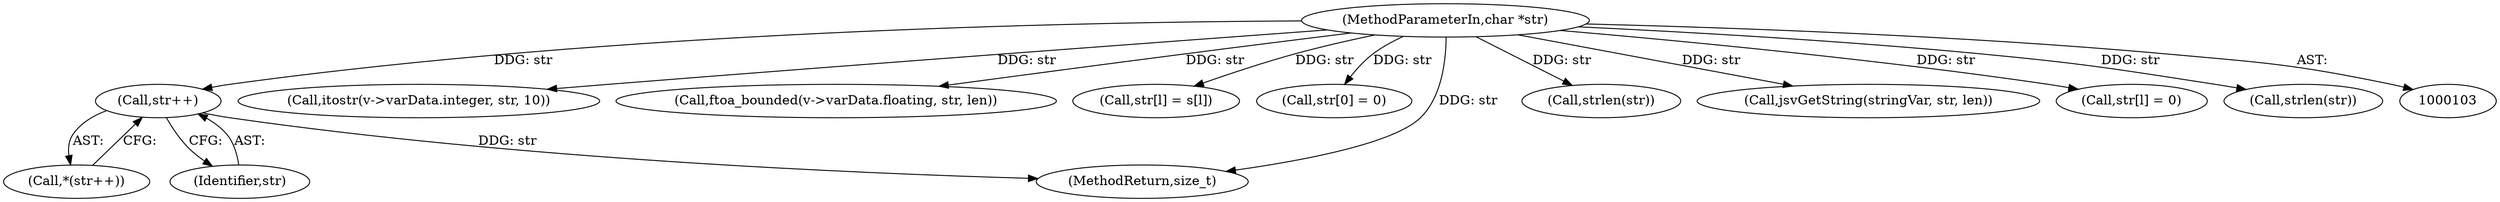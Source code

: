 digraph "0_Espruino_ce1924193862d58cb43d3d4d9dada710a8361b89@pointer" {
"1000224" [label="(Call,str++)"];
"1000105" [label="(MethodParameterIn,char *str)"];
"1000156" [label="(Call,itostr(v->varData.integer, str, 10))"];
"1000172" [label="(Call,ftoa_bounded(v->varData.floating, str, len))"];
"1000135" [label="(Call,str[l] = s[l])"];
"1000269" [label="(Call,str[0] = 0)"];
"1000279" [label="(MethodReturn,size_t)"];
"1000223" [label="(Call,*(str++))"];
"1000181" [label="(Call,strlen(str))"];
"1000224" [label="(Call,str++)"];
"1000105" [label="(MethodParameterIn,char *str)"];
"1000259" [label="(Call,jsvGetString(stringVar, str, len))"];
"1000144" [label="(Call,str[l] = 0)"];
"1000165" [label="(Call,strlen(str))"];
"1000225" [label="(Identifier,str)"];
"1000224" -> "1000223"  [label="AST: "];
"1000224" -> "1000225"  [label="CFG: "];
"1000225" -> "1000224"  [label="AST: "];
"1000223" -> "1000224"  [label="CFG: "];
"1000224" -> "1000279"  [label="DDG: str"];
"1000105" -> "1000224"  [label="DDG: str"];
"1000105" -> "1000103"  [label="AST: "];
"1000105" -> "1000279"  [label="DDG: str"];
"1000105" -> "1000135"  [label="DDG: str"];
"1000105" -> "1000144"  [label="DDG: str"];
"1000105" -> "1000156"  [label="DDG: str"];
"1000105" -> "1000165"  [label="DDG: str"];
"1000105" -> "1000172"  [label="DDG: str"];
"1000105" -> "1000181"  [label="DDG: str"];
"1000105" -> "1000259"  [label="DDG: str"];
"1000105" -> "1000269"  [label="DDG: str"];
}
